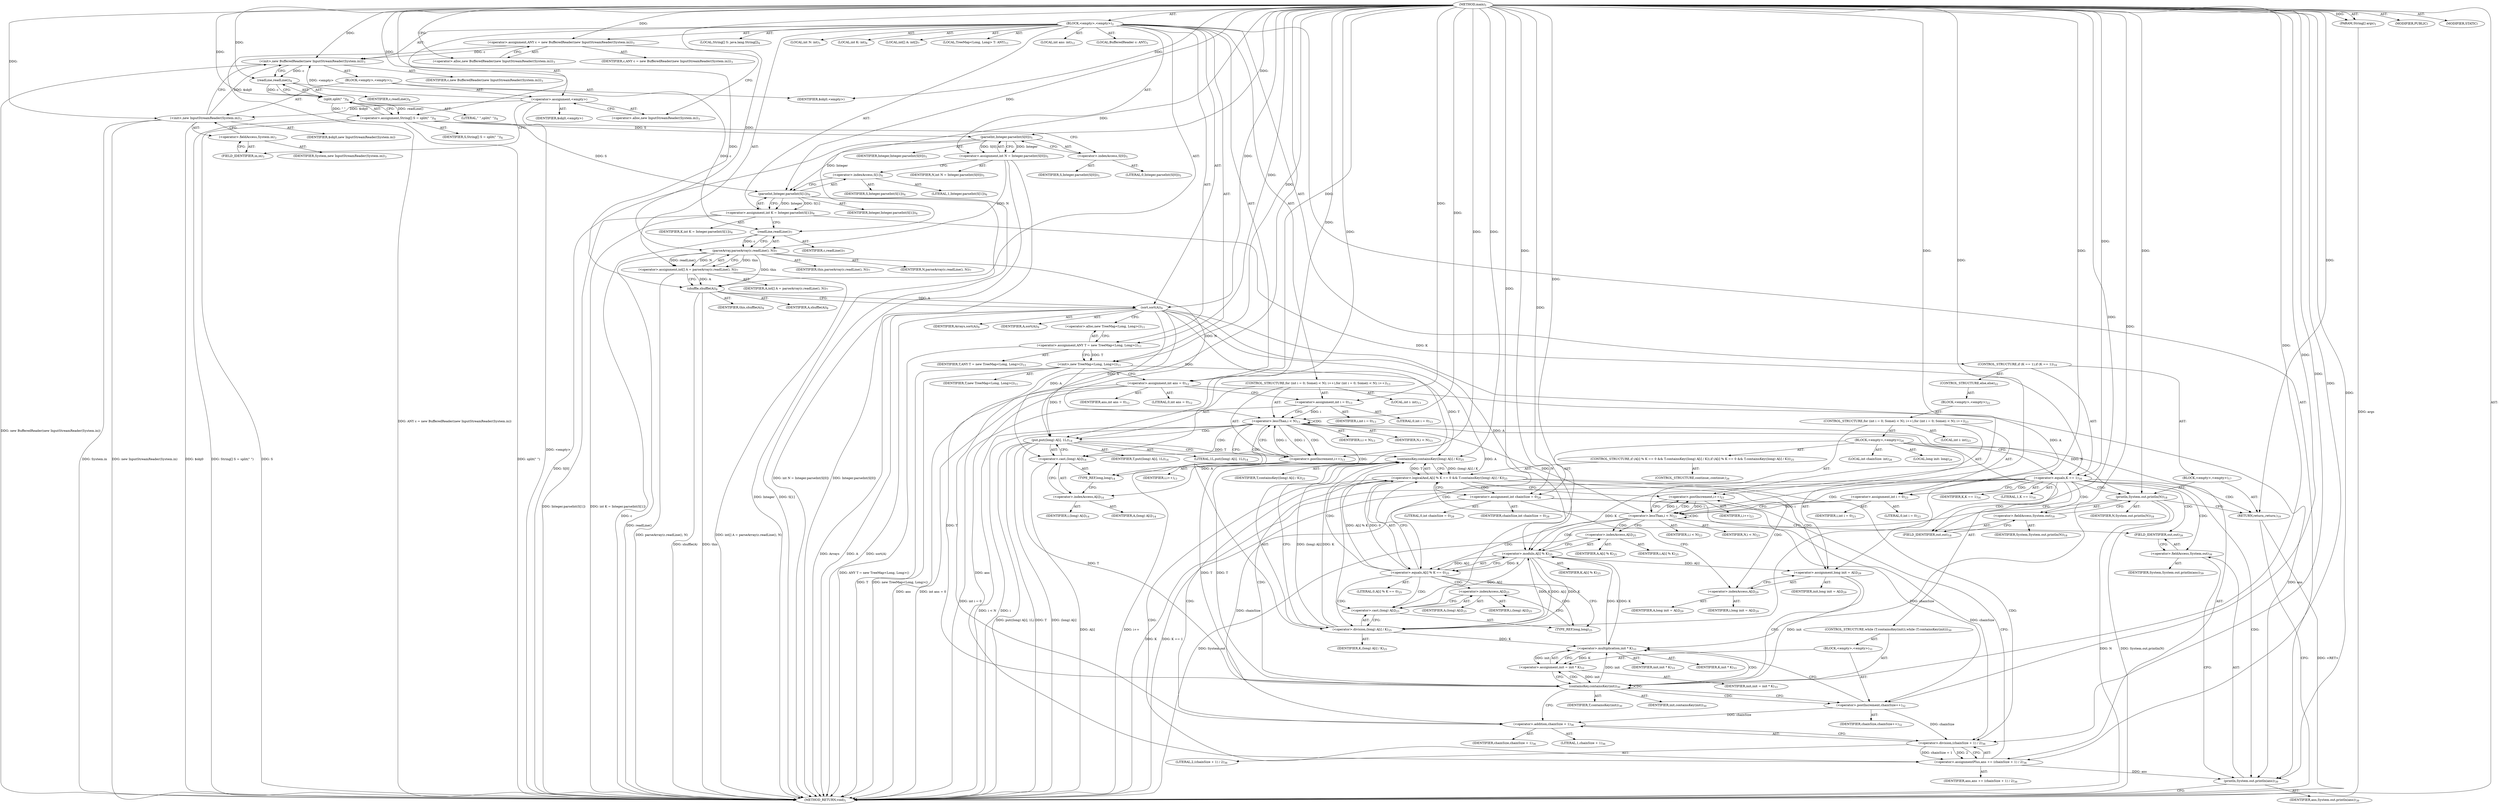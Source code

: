 digraph "main" {  
"21" [label = <(METHOD,main)<SUB>1</SUB>> ]
"22" [label = <(PARAM,String[] args)<SUB>1</SUB>> ]
"23" [label = <(BLOCK,&lt;empty&gt;,&lt;empty&gt;)<SUB>2</SUB>> ]
"4" [label = <(LOCAL,BufferedReader c: ANY)<SUB>3</SUB>> ]
"24" [label = <(&lt;operator&gt;.assignment,ANY c = new BufferedReader(new InputStreamReader(System.in)))<SUB>3</SUB>> ]
"25" [label = <(IDENTIFIER,c,ANY c = new BufferedReader(new InputStreamReader(System.in)))<SUB>3</SUB>> ]
"26" [label = <(&lt;operator&gt;.alloc,new BufferedReader(new InputStreamReader(System.in)))<SUB>3</SUB>> ]
"27" [label = <(&lt;init&gt;,new BufferedReader(new InputStreamReader(System.in)))<SUB>3</SUB>> ]
"3" [label = <(IDENTIFIER,c,new BufferedReader(new InputStreamReader(System.in)))<SUB>3</SUB>> ]
"28" [label = <(BLOCK,&lt;empty&gt;,&lt;empty&gt;)<SUB>3</SUB>> ]
"29" [label = <(&lt;operator&gt;.assignment,&lt;empty&gt;)> ]
"30" [label = <(IDENTIFIER,$obj0,&lt;empty&gt;)> ]
"31" [label = <(&lt;operator&gt;.alloc,new InputStreamReader(System.in))<SUB>3</SUB>> ]
"32" [label = <(&lt;init&gt;,new InputStreamReader(System.in))<SUB>3</SUB>> ]
"33" [label = <(IDENTIFIER,$obj0,new InputStreamReader(System.in))> ]
"34" [label = <(&lt;operator&gt;.fieldAccess,System.in)<SUB>3</SUB>> ]
"35" [label = <(IDENTIFIER,System,new InputStreamReader(System.in))<SUB>3</SUB>> ]
"36" [label = <(FIELD_IDENTIFIER,in,in)<SUB>3</SUB>> ]
"37" [label = <(IDENTIFIER,$obj0,&lt;empty&gt;)> ]
"38" [label = <(LOCAL,String[] S: java.lang.String[])<SUB>4</SUB>> ]
"39" [label = <(&lt;operator&gt;.assignment,String[] S = split(&quot; &quot;))<SUB>4</SUB>> ]
"40" [label = <(IDENTIFIER,S,String[] S = split(&quot; &quot;))<SUB>4</SUB>> ]
"41" [label = <(split,split(&quot; &quot;))<SUB>4</SUB>> ]
"42" [label = <(readLine,readLine())<SUB>4</SUB>> ]
"43" [label = <(IDENTIFIER,c,readLine())<SUB>4</SUB>> ]
"44" [label = <(LITERAL,&quot; &quot;,split(&quot; &quot;))<SUB>4</SUB>> ]
"45" [label = <(LOCAL,int N: int)<SUB>5</SUB>> ]
"46" [label = <(&lt;operator&gt;.assignment,int N = Integer.parseInt(S[0]))<SUB>5</SUB>> ]
"47" [label = <(IDENTIFIER,N,int N = Integer.parseInt(S[0]))<SUB>5</SUB>> ]
"48" [label = <(parseInt,Integer.parseInt(S[0]))<SUB>5</SUB>> ]
"49" [label = <(IDENTIFIER,Integer,Integer.parseInt(S[0]))<SUB>5</SUB>> ]
"50" [label = <(&lt;operator&gt;.indexAccess,S[0])<SUB>5</SUB>> ]
"51" [label = <(IDENTIFIER,S,Integer.parseInt(S[0]))<SUB>5</SUB>> ]
"52" [label = <(LITERAL,0,Integer.parseInt(S[0]))<SUB>5</SUB>> ]
"53" [label = <(LOCAL,int K: int)<SUB>6</SUB>> ]
"54" [label = <(&lt;operator&gt;.assignment,int K = Integer.parseInt(S[1]))<SUB>6</SUB>> ]
"55" [label = <(IDENTIFIER,K,int K = Integer.parseInt(S[1]))<SUB>6</SUB>> ]
"56" [label = <(parseInt,Integer.parseInt(S[1]))<SUB>6</SUB>> ]
"57" [label = <(IDENTIFIER,Integer,Integer.parseInt(S[1]))<SUB>6</SUB>> ]
"58" [label = <(&lt;operator&gt;.indexAccess,S[1])<SUB>6</SUB>> ]
"59" [label = <(IDENTIFIER,S,Integer.parseInt(S[1]))<SUB>6</SUB>> ]
"60" [label = <(LITERAL,1,Integer.parseInt(S[1]))<SUB>6</SUB>> ]
"61" [label = <(LOCAL,int[] A: int[])<SUB>7</SUB>> ]
"62" [label = <(&lt;operator&gt;.assignment,int[] A = parseArray(c.readLine(), N))<SUB>7</SUB>> ]
"63" [label = <(IDENTIFIER,A,int[] A = parseArray(c.readLine(), N))<SUB>7</SUB>> ]
"64" [label = <(parseArray,parseArray(c.readLine(), N))<SUB>7</SUB>> ]
"65" [label = <(IDENTIFIER,this,parseArray(c.readLine(), N))<SUB>7</SUB>> ]
"66" [label = <(readLine,readLine())<SUB>7</SUB>> ]
"67" [label = <(IDENTIFIER,c,readLine())<SUB>7</SUB>> ]
"68" [label = <(IDENTIFIER,N,parseArray(c.readLine(), N))<SUB>7</SUB>> ]
"69" [label = <(shuffle,shuffle(A))<SUB>8</SUB>> ]
"70" [label = <(IDENTIFIER,this,shuffle(A))<SUB>8</SUB>> ]
"71" [label = <(IDENTIFIER,A,shuffle(A))<SUB>8</SUB>> ]
"72" [label = <(sort,sort(A))<SUB>9</SUB>> ]
"73" [label = <(IDENTIFIER,Arrays,sort(A))<SUB>9</SUB>> ]
"74" [label = <(IDENTIFIER,A,sort(A))<SUB>9</SUB>> ]
"6" [label = <(LOCAL,TreeMap&lt;Long, Long&gt; T: ANY)<SUB>11</SUB>> ]
"75" [label = <(&lt;operator&gt;.assignment,ANY T = new TreeMap&lt;Long, Long&gt;())<SUB>11</SUB>> ]
"76" [label = <(IDENTIFIER,T,ANY T = new TreeMap&lt;Long, Long&gt;())<SUB>11</SUB>> ]
"77" [label = <(&lt;operator&gt;.alloc,new TreeMap&lt;Long, Long&gt;())<SUB>11</SUB>> ]
"78" [label = <(&lt;init&gt;,new TreeMap&lt;Long, Long&gt;())<SUB>11</SUB>> ]
"5" [label = <(IDENTIFIER,T,new TreeMap&lt;Long, Long&gt;())<SUB>11</SUB>> ]
"79" [label = <(LOCAL,int ans: int)<SUB>12</SUB>> ]
"80" [label = <(&lt;operator&gt;.assignment,int ans = 0)<SUB>12</SUB>> ]
"81" [label = <(IDENTIFIER,ans,int ans = 0)<SUB>12</SUB>> ]
"82" [label = <(LITERAL,0,int ans = 0)<SUB>12</SUB>> ]
"83" [label = <(CONTROL_STRUCTURE,for (int i = 0; Some(i &lt; N); i++),for (int i = 0; Some(i &lt; N); i++))<SUB>13</SUB>> ]
"84" [label = <(LOCAL,int i: int)<SUB>13</SUB>> ]
"85" [label = <(&lt;operator&gt;.assignment,int i = 0)<SUB>13</SUB>> ]
"86" [label = <(IDENTIFIER,i,int i = 0)<SUB>13</SUB>> ]
"87" [label = <(LITERAL,0,int i = 0)<SUB>13</SUB>> ]
"88" [label = <(&lt;operator&gt;.lessThan,i &lt; N)<SUB>13</SUB>> ]
"89" [label = <(IDENTIFIER,i,i &lt; N)<SUB>13</SUB>> ]
"90" [label = <(IDENTIFIER,N,i &lt; N)<SUB>13</SUB>> ]
"91" [label = <(&lt;operator&gt;.postIncrement,i++)<SUB>13</SUB>> ]
"92" [label = <(IDENTIFIER,i,i++)<SUB>13</SUB>> ]
"93" [label = <(put,put((long) A[i], 1L))<SUB>14</SUB>> ]
"94" [label = <(IDENTIFIER,T,put((long) A[i], 1L))<SUB>14</SUB>> ]
"95" [label = <(&lt;operator&gt;.cast,(long) A[i])<SUB>14</SUB>> ]
"96" [label = <(TYPE_REF,long,long)<SUB>14</SUB>> ]
"97" [label = <(&lt;operator&gt;.indexAccess,A[i])<SUB>14</SUB>> ]
"98" [label = <(IDENTIFIER,A,(long) A[i])<SUB>14</SUB>> ]
"99" [label = <(IDENTIFIER,i,(long) A[i])<SUB>14</SUB>> ]
"100" [label = <(LITERAL,1L,put((long) A[i], 1L))<SUB>14</SUB>> ]
"101" [label = <(CONTROL_STRUCTURE,if (K == 1),if (K == 1))<SUB>16</SUB>> ]
"102" [label = <(&lt;operator&gt;.equals,K == 1)<SUB>16</SUB>> ]
"103" [label = <(IDENTIFIER,K,K == 1)<SUB>16</SUB>> ]
"104" [label = <(LITERAL,1,K == 1)<SUB>16</SUB>> ]
"105" [label = <(BLOCK,&lt;empty&gt;,&lt;empty&gt;)<SUB>17</SUB>> ]
"106" [label = <(println,System.out.println(N))<SUB>18</SUB>> ]
"107" [label = <(&lt;operator&gt;.fieldAccess,System.out)<SUB>18</SUB>> ]
"108" [label = <(IDENTIFIER,System,System.out.println(N))<SUB>18</SUB>> ]
"109" [label = <(FIELD_IDENTIFIER,out,out)<SUB>18</SUB>> ]
"110" [label = <(IDENTIFIER,N,System.out.println(N))<SUB>18</SUB>> ]
"111" [label = <(RETURN,return;,return;)<SUB>19</SUB>> ]
"112" [label = <(CONTROL_STRUCTURE,else,else)<SUB>22</SUB>> ]
"113" [label = <(BLOCK,&lt;empty&gt;,&lt;empty&gt;)<SUB>22</SUB>> ]
"114" [label = <(CONTROL_STRUCTURE,for (int i = 0; Some(i &lt; N); i++),for (int i = 0; Some(i &lt; N); i++))<SUB>23</SUB>> ]
"115" [label = <(LOCAL,int i: int)<SUB>23</SUB>> ]
"116" [label = <(&lt;operator&gt;.assignment,int i = 0)<SUB>23</SUB>> ]
"117" [label = <(IDENTIFIER,i,int i = 0)<SUB>23</SUB>> ]
"118" [label = <(LITERAL,0,int i = 0)<SUB>23</SUB>> ]
"119" [label = <(&lt;operator&gt;.lessThan,i &lt; N)<SUB>23</SUB>> ]
"120" [label = <(IDENTIFIER,i,i &lt; N)<SUB>23</SUB>> ]
"121" [label = <(IDENTIFIER,N,i &lt; N)<SUB>23</SUB>> ]
"122" [label = <(&lt;operator&gt;.postIncrement,i++)<SUB>23</SUB>> ]
"123" [label = <(IDENTIFIER,i,i++)<SUB>23</SUB>> ]
"124" [label = <(BLOCK,&lt;empty&gt;,&lt;empty&gt;)<SUB>24</SUB>> ]
"125" [label = <(CONTROL_STRUCTURE,if (A[i] % K == 0 &amp;&amp; T.containsKey((long) A[i] / K)),if (A[i] % K == 0 &amp;&amp; T.containsKey((long) A[i] / K)))<SUB>25</SUB>> ]
"126" [label = <(&lt;operator&gt;.logicalAnd,A[i] % K == 0 &amp;&amp; T.containsKey((long) A[i] / K))<SUB>25</SUB>> ]
"127" [label = <(&lt;operator&gt;.equals,A[i] % K == 0)<SUB>25</SUB>> ]
"128" [label = <(&lt;operator&gt;.modulo,A[i] % K)<SUB>25</SUB>> ]
"129" [label = <(&lt;operator&gt;.indexAccess,A[i])<SUB>25</SUB>> ]
"130" [label = <(IDENTIFIER,A,A[i] % K)<SUB>25</SUB>> ]
"131" [label = <(IDENTIFIER,i,A[i] % K)<SUB>25</SUB>> ]
"132" [label = <(IDENTIFIER,K,A[i] % K)<SUB>25</SUB>> ]
"133" [label = <(LITERAL,0,A[i] % K == 0)<SUB>25</SUB>> ]
"134" [label = <(containsKey,containsKey((long) A[i] / K))<SUB>25</SUB>> ]
"135" [label = <(IDENTIFIER,T,containsKey((long) A[i] / K))<SUB>25</SUB>> ]
"136" [label = <(&lt;operator&gt;.division,(long) A[i] / K)<SUB>25</SUB>> ]
"137" [label = <(&lt;operator&gt;.cast,(long) A[i])<SUB>25</SUB>> ]
"138" [label = <(TYPE_REF,long,long)<SUB>25</SUB>> ]
"139" [label = <(&lt;operator&gt;.indexAccess,A[i])<SUB>25</SUB>> ]
"140" [label = <(IDENTIFIER,A,(long) A[i])<SUB>25</SUB>> ]
"141" [label = <(IDENTIFIER,i,(long) A[i])<SUB>25</SUB>> ]
"142" [label = <(IDENTIFIER,K,(long) A[i] / K)<SUB>25</SUB>> ]
"143" [label = <(CONTROL_STRUCTURE,continue;,continue;)<SUB>26</SUB>> ]
"144" [label = <(LOCAL,int chainSize: int)<SUB>28</SUB>> ]
"145" [label = <(&lt;operator&gt;.assignment,int chainSize = 0)<SUB>28</SUB>> ]
"146" [label = <(IDENTIFIER,chainSize,int chainSize = 0)<SUB>28</SUB>> ]
"147" [label = <(LITERAL,0,int chainSize = 0)<SUB>28</SUB>> ]
"148" [label = <(LOCAL,long init: long)<SUB>29</SUB>> ]
"149" [label = <(&lt;operator&gt;.assignment,long init = A[i])<SUB>29</SUB>> ]
"150" [label = <(IDENTIFIER,init,long init = A[i])<SUB>29</SUB>> ]
"151" [label = <(&lt;operator&gt;.indexAccess,A[i])<SUB>29</SUB>> ]
"152" [label = <(IDENTIFIER,A,long init = A[i])<SUB>29</SUB>> ]
"153" [label = <(IDENTIFIER,i,long init = A[i])<SUB>29</SUB>> ]
"154" [label = <(CONTROL_STRUCTURE,while (T.containsKey(init)),while (T.containsKey(init)))<SUB>30</SUB>> ]
"155" [label = <(containsKey,containsKey(init))<SUB>30</SUB>> ]
"156" [label = <(IDENTIFIER,T,containsKey(init))<SUB>30</SUB>> ]
"157" [label = <(IDENTIFIER,init,containsKey(init))<SUB>30</SUB>> ]
"158" [label = <(BLOCK,&lt;empty&gt;,&lt;empty&gt;)<SUB>31</SUB>> ]
"159" [label = <(&lt;operator&gt;.postIncrement,chainSize++)<SUB>32</SUB>> ]
"160" [label = <(IDENTIFIER,chainSize,chainSize++)<SUB>32</SUB>> ]
"161" [label = <(&lt;operator&gt;.assignment,init = init * K)<SUB>33</SUB>> ]
"162" [label = <(IDENTIFIER,init,init = init * K)<SUB>33</SUB>> ]
"163" [label = <(&lt;operator&gt;.multiplication,init * K)<SUB>33</SUB>> ]
"164" [label = <(IDENTIFIER,init,init * K)<SUB>33</SUB>> ]
"165" [label = <(IDENTIFIER,K,init * K)<SUB>33</SUB>> ]
"166" [label = <(&lt;operator&gt;.assignmentPlus,ans += (chainSize + 1) / 2)<SUB>36</SUB>> ]
"167" [label = <(IDENTIFIER,ans,ans += (chainSize + 1) / 2)<SUB>36</SUB>> ]
"168" [label = <(&lt;operator&gt;.division,(chainSize + 1) / 2)<SUB>36</SUB>> ]
"169" [label = <(&lt;operator&gt;.addition,chainSize + 1)<SUB>36</SUB>> ]
"170" [label = <(IDENTIFIER,chainSize,chainSize + 1)<SUB>36</SUB>> ]
"171" [label = <(LITERAL,1,chainSize + 1)<SUB>36</SUB>> ]
"172" [label = <(LITERAL,2,(chainSize + 1) / 2)<SUB>36</SUB>> ]
"173" [label = <(println,System.out.println(ans))<SUB>39</SUB>> ]
"174" [label = <(&lt;operator&gt;.fieldAccess,System.out)<SUB>39</SUB>> ]
"175" [label = <(IDENTIFIER,System,System.out.println(ans))<SUB>39</SUB>> ]
"176" [label = <(FIELD_IDENTIFIER,out,out)<SUB>39</SUB>> ]
"177" [label = <(IDENTIFIER,ans,System.out.println(ans))<SUB>39</SUB>> ]
"178" [label = <(MODIFIER,PUBLIC)> ]
"179" [label = <(MODIFIER,STATIC)> ]
"180" [label = <(METHOD_RETURN,void)<SUB>1</SUB>> ]
  "21" -> "22"  [ label = "AST: "] 
  "21" -> "23"  [ label = "AST: "] 
  "21" -> "178"  [ label = "AST: "] 
  "21" -> "179"  [ label = "AST: "] 
  "21" -> "180"  [ label = "AST: "] 
  "23" -> "4"  [ label = "AST: "] 
  "23" -> "24"  [ label = "AST: "] 
  "23" -> "27"  [ label = "AST: "] 
  "23" -> "38"  [ label = "AST: "] 
  "23" -> "39"  [ label = "AST: "] 
  "23" -> "45"  [ label = "AST: "] 
  "23" -> "46"  [ label = "AST: "] 
  "23" -> "53"  [ label = "AST: "] 
  "23" -> "54"  [ label = "AST: "] 
  "23" -> "61"  [ label = "AST: "] 
  "23" -> "62"  [ label = "AST: "] 
  "23" -> "69"  [ label = "AST: "] 
  "23" -> "72"  [ label = "AST: "] 
  "23" -> "6"  [ label = "AST: "] 
  "23" -> "75"  [ label = "AST: "] 
  "23" -> "78"  [ label = "AST: "] 
  "23" -> "79"  [ label = "AST: "] 
  "23" -> "80"  [ label = "AST: "] 
  "23" -> "83"  [ label = "AST: "] 
  "23" -> "101"  [ label = "AST: "] 
  "23" -> "173"  [ label = "AST: "] 
  "24" -> "25"  [ label = "AST: "] 
  "24" -> "26"  [ label = "AST: "] 
  "27" -> "3"  [ label = "AST: "] 
  "27" -> "28"  [ label = "AST: "] 
  "28" -> "29"  [ label = "AST: "] 
  "28" -> "32"  [ label = "AST: "] 
  "28" -> "37"  [ label = "AST: "] 
  "29" -> "30"  [ label = "AST: "] 
  "29" -> "31"  [ label = "AST: "] 
  "32" -> "33"  [ label = "AST: "] 
  "32" -> "34"  [ label = "AST: "] 
  "34" -> "35"  [ label = "AST: "] 
  "34" -> "36"  [ label = "AST: "] 
  "39" -> "40"  [ label = "AST: "] 
  "39" -> "41"  [ label = "AST: "] 
  "41" -> "42"  [ label = "AST: "] 
  "41" -> "44"  [ label = "AST: "] 
  "42" -> "43"  [ label = "AST: "] 
  "46" -> "47"  [ label = "AST: "] 
  "46" -> "48"  [ label = "AST: "] 
  "48" -> "49"  [ label = "AST: "] 
  "48" -> "50"  [ label = "AST: "] 
  "50" -> "51"  [ label = "AST: "] 
  "50" -> "52"  [ label = "AST: "] 
  "54" -> "55"  [ label = "AST: "] 
  "54" -> "56"  [ label = "AST: "] 
  "56" -> "57"  [ label = "AST: "] 
  "56" -> "58"  [ label = "AST: "] 
  "58" -> "59"  [ label = "AST: "] 
  "58" -> "60"  [ label = "AST: "] 
  "62" -> "63"  [ label = "AST: "] 
  "62" -> "64"  [ label = "AST: "] 
  "64" -> "65"  [ label = "AST: "] 
  "64" -> "66"  [ label = "AST: "] 
  "64" -> "68"  [ label = "AST: "] 
  "66" -> "67"  [ label = "AST: "] 
  "69" -> "70"  [ label = "AST: "] 
  "69" -> "71"  [ label = "AST: "] 
  "72" -> "73"  [ label = "AST: "] 
  "72" -> "74"  [ label = "AST: "] 
  "75" -> "76"  [ label = "AST: "] 
  "75" -> "77"  [ label = "AST: "] 
  "78" -> "5"  [ label = "AST: "] 
  "80" -> "81"  [ label = "AST: "] 
  "80" -> "82"  [ label = "AST: "] 
  "83" -> "84"  [ label = "AST: "] 
  "83" -> "85"  [ label = "AST: "] 
  "83" -> "88"  [ label = "AST: "] 
  "83" -> "91"  [ label = "AST: "] 
  "83" -> "93"  [ label = "AST: "] 
  "85" -> "86"  [ label = "AST: "] 
  "85" -> "87"  [ label = "AST: "] 
  "88" -> "89"  [ label = "AST: "] 
  "88" -> "90"  [ label = "AST: "] 
  "91" -> "92"  [ label = "AST: "] 
  "93" -> "94"  [ label = "AST: "] 
  "93" -> "95"  [ label = "AST: "] 
  "93" -> "100"  [ label = "AST: "] 
  "95" -> "96"  [ label = "AST: "] 
  "95" -> "97"  [ label = "AST: "] 
  "97" -> "98"  [ label = "AST: "] 
  "97" -> "99"  [ label = "AST: "] 
  "101" -> "102"  [ label = "AST: "] 
  "101" -> "105"  [ label = "AST: "] 
  "101" -> "112"  [ label = "AST: "] 
  "102" -> "103"  [ label = "AST: "] 
  "102" -> "104"  [ label = "AST: "] 
  "105" -> "106"  [ label = "AST: "] 
  "105" -> "111"  [ label = "AST: "] 
  "106" -> "107"  [ label = "AST: "] 
  "106" -> "110"  [ label = "AST: "] 
  "107" -> "108"  [ label = "AST: "] 
  "107" -> "109"  [ label = "AST: "] 
  "112" -> "113"  [ label = "AST: "] 
  "113" -> "114"  [ label = "AST: "] 
  "114" -> "115"  [ label = "AST: "] 
  "114" -> "116"  [ label = "AST: "] 
  "114" -> "119"  [ label = "AST: "] 
  "114" -> "122"  [ label = "AST: "] 
  "114" -> "124"  [ label = "AST: "] 
  "116" -> "117"  [ label = "AST: "] 
  "116" -> "118"  [ label = "AST: "] 
  "119" -> "120"  [ label = "AST: "] 
  "119" -> "121"  [ label = "AST: "] 
  "122" -> "123"  [ label = "AST: "] 
  "124" -> "125"  [ label = "AST: "] 
  "124" -> "144"  [ label = "AST: "] 
  "124" -> "145"  [ label = "AST: "] 
  "124" -> "148"  [ label = "AST: "] 
  "124" -> "149"  [ label = "AST: "] 
  "124" -> "154"  [ label = "AST: "] 
  "124" -> "166"  [ label = "AST: "] 
  "125" -> "126"  [ label = "AST: "] 
  "125" -> "143"  [ label = "AST: "] 
  "126" -> "127"  [ label = "AST: "] 
  "126" -> "134"  [ label = "AST: "] 
  "127" -> "128"  [ label = "AST: "] 
  "127" -> "133"  [ label = "AST: "] 
  "128" -> "129"  [ label = "AST: "] 
  "128" -> "132"  [ label = "AST: "] 
  "129" -> "130"  [ label = "AST: "] 
  "129" -> "131"  [ label = "AST: "] 
  "134" -> "135"  [ label = "AST: "] 
  "134" -> "136"  [ label = "AST: "] 
  "136" -> "137"  [ label = "AST: "] 
  "136" -> "142"  [ label = "AST: "] 
  "137" -> "138"  [ label = "AST: "] 
  "137" -> "139"  [ label = "AST: "] 
  "139" -> "140"  [ label = "AST: "] 
  "139" -> "141"  [ label = "AST: "] 
  "145" -> "146"  [ label = "AST: "] 
  "145" -> "147"  [ label = "AST: "] 
  "149" -> "150"  [ label = "AST: "] 
  "149" -> "151"  [ label = "AST: "] 
  "151" -> "152"  [ label = "AST: "] 
  "151" -> "153"  [ label = "AST: "] 
  "154" -> "155"  [ label = "AST: "] 
  "154" -> "158"  [ label = "AST: "] 
  "155" -> "156"  [ label = "AST: "] 
  "155" -> "157"  [ label = "AST: "] 
  "158" -> "159"  [ label = "AST: "] 
  "158" -> "161"  [ label = "AST: "] 
  "159" -> "160"  [ label = "AST: "] 
  "161" -> "162"  [ label = "AST: "] 
  "161" -> "163"  [ label = "AST: "] 
  "163" -> "164"  [ label = "AST: "] 
  "163" -> "165"  [ label = "AST: "] 
  "166" -> "167"  [ label = "AST: "] 
  "166" -> "168"  [ label = "AST: "] 
  "168" -> "169"  [ label = "AST: "] 
  "168" -> "172"  [ label = "AST: "] 
  "169" -> "170"  [ label = "AST: "] 
  "169" -> "171"  [ label = "AST: "] 
  "173" -> "174"  [ label = "AST: "] 
  "173" -> "177"  [ label = "AST: "] 
  "174" -> "175"  [ label = "AST: "] 
  "174" -> "176"  [ label = "AST: "] 
  "24" -> "31"  [ label = "CFG: "] 
  "27" -> "42"  [ label = "CFG: "] 
  "39" -> "50"  [ label = "CFG: "] 
  "46" -> "58"  [ label = "CFG: "] 
  "54" -> "66"  [ label = "CFG: "] 
  "62" -> "69"  [ label = "CFG: "] 
  "69" -> "72"  [ label = "CFG: "] 
  "72" -> "77"  [ label = "CFG: "] 
  "75" -> "78"  [ label = "CFG: "] 
  "78" -> "80"  [ label = "CFG: "] 
  "80" -> "85"  [ label = "CFG: "] 
  "173" -> "180"  [ label = "CFG: "] 
  "26" -> "24"  [ label = "CFG: "] 
  "41" -> "39"  [ label = "CFG: "] 
  "48" -> "46"  [ label = "CFG: "] 
  "56" -> "54"  [ label = "CFG: "] 
  "64" -> "62"  [ label = "CFG: "] 
  "77" -> "75"  [ label = "CFG: "] 
  "85" -> "88"  [ label = "CFG: "] 
  "88" -> "96"  [ label = "CFG: "] 
  "88" -> "102"  [ label = "CFG: "] 
  "91" -> "88"  [ label = "CFG: "] 
  "93" -> "91"  [ label = "CFG: "] 
  "102" -> "109"  [ label = "CFG: "] 
  "102" -> "116"  [ label = "CFG: "] 
  "174" -> "173"  [ label = "CFG: "] 
  "29" -> "36"  [ label = "CFG: "] 
  "32" -> "27"  [ label = "CFG: "] 
  "42" -> "41"  [ label = "CFG: "] 
  "50" -> "48"  [ label = "CFG: "] 
  "58" -> "56"  [ label = "CFG: "] 
  "66" -> "64"  [ label = "CFG: "] 
  "95" -> "93"  [ label = "CFG: "] 
  "106" -> "111"  [ label = "CFG: "] 
  "111" -> "180"  [ label = "CFG: "] 
  "176" -> "174"  [ label = "CFG: "] 
  "31" -> "29"  [ label = "CFG: "] 
  "34" -> "32"  [ label = "CFG: "] 
  "96" -> "97"  [ label = "CFG: "] 
  "97" -> "95"  [ label = "CFG: "] 
  "107" -> "106"  [ label = "CFG: "] 
  "36" -> "34"  [ label = "CFG: "] 
  "109" -> "107"  [ label = "CFG: "] 
  "116" -> "119"  [ label = "CFG: "] 
  "119" -> "129"  [ label = "CFG: "] 
  "119" -> "176"  [ label = "CFG: "] 
  "122" -> "119"  [ label = "CFG: "] 
  "145" -> "151"  [ label = "CFG: "] 
  "149" -> "155"  [ label = "CFG: "] 
  "166" -> "122"  [ label = "CFG: "] 
  "126" -> "122"  [ label = "CFG: "] 
  "126" -> "145"  [ label = "CFG: "] 
  "151" -> "149"  [ label = "CFG: "] 
  "155" -> "159"  [ label = "CFG: "] 
  "155" -> "169"  [ label = "CFG: "] 
  "168" -> "166"  [ label = "CFG: "] 
  "127" -> "126"  [ label = "CFG: "] 
  "127" -> "138"  [ label = "CFG: "] 
  "134" -> "126"  [ label = "CFG: "] 
  "159" -> "163"  [ label = "CFG: "] 
  "161" -> "155"  [ label = "CFG: "] 
  "169" -> "168"  [ label = "CFG: "] 
  "128" -> "127"  [ label = "CFG: "] 
  "136" -> "134"  [ label = "CFG: "] 
  "163" -> "161"  [ label = "CFG: "] 
  "129" -> "128"  [ label = "CFG: "] 
  "137" -> "136"  [ label = "CFG: "] 
  "138" -> "139"  [ label = "CFG: "] 
  "139" -> "137"  [ label = "CFG: "] 
  "21" -> "26"  [ label = "CFG: "] 
  "111" -> "180"  [ label = "DDG: &lt;RET&gt;"] 
  "22" -> "180"  [ label = "DDG: args"] 
  "24" -> "180"  [ label = "DDG: ANY c = new BufferedReader(new InputStreamReader(System.in))"] 
  "29" -> "180"  [ label = "DDG: &lt;empty&gt;"] 
  "32" -> "180"  [ label = "DDG: $obj0"] 
  "32" -> "180"  [ label = "DDG: System.in"] 
  "32" -> "180"  [ label = "DDG: new InputStreamReader(System.in)"] 
  "27" -> "180"  [ label = "DDG: new BufferedReader(new InputStreamReader(System.in))"] 
  "39" -> "180"  [ label = "DDG: S"] 
  "39" -> "180"  [ label = "DDG: split(&quot; &quot;)"] 
  "39" -> "180"  [ label = "DDG: String[] S = split(&quot; &quot;)"] 
  "48" -> "180"  [ label = "DDG: S[0]"] 
  "46" -> "180"  [ label = "DDG: Integer.parseInt(S[0])"] 
  "46" -> "180"  [ label = "DDG: int N = Integer.parseInt(S[0])"] 
  "56" -> "180"  [ label = "DDG: Integer"] 
  "56" -> "180"  [ label = "DDG: S[1]"] 
  "54" -> "180"  [ label = "DDG: Integer.parseInt(S[1])"] 
  "54" -> "180"  [ label = "DDG: int K = Integer.parseInt(S[1])"] 
  "66" -> "180"  [ label = "DDG: c"] 
  "64" -> "180"  [ label = "DDG: readLine()"] 
  "62" -> "180"  [ label = "DDG: parseArray(c.readLine(), N)"] 
  "62" -> "180"  [ label = "DDG: int[] A = parseArray(c.readLine(), N)"] 
  "69" -> "180"  [ label = "DDG: this"] 
  "69" -> "180"  [ label = "DDG: shuffle(A)"] 
  "72" -> "180"  [ label = "DDG: A"] 
  "72" -> "180"  [ label = "DDG: sort(A)"] 
  "75" -> "180"  [ label = "DDG: ANY T = new TreeMap&lt;Long, Long&gt;()"] 
  "78" -> "180"  [ label = "DDG: T"] 
  "78" -> "180"  [ label = "DDG: new TreeMap&lt;Long, Long&gt;()"] 
  "80" -> "180"  [ label = "DDG: ans"] 
  "80" -> "180"  [ label = "DDG: int ans = 0"] 
  "85" -> "180"  [ label = "DDG: int i = 0"] 
  "88" -> "180"  [ label = "DDG: i"] 
  "88" -> "180"  [ label = "DDG: i &lt; N"] 
  "102" -> "180"  [ label = "DDG: K"] 
  "102" -> "180"  [ label = "DDG: K == 1"] 
  "106" -> "180"  [ label = "DDG: System.out"] 
  "106" -> "180"  [ label = "DDG: N"] 
  "106" -> "180"  [ label = "DDG: System.out.println(N)"] 
  "93" -> "180"  [ label = "DDG: T"] 
  "95" -> "180"  [ label = "DDG: A[i]"] 
  "93" -> "180"  [ label = "DDG: (long) A[i]"] 
  "93" -> "180"  [ label = "DDG: put((long) A[i], 1L)"] 
  "91" -> "180"  [ label = "DDG: i++"] 
  "72" -> "180"  [ label = "DDG: Arrays"] 
  "21" -> "22"  [ label = "DDG: "] 
  "21" -> "24"  [ label = "DDG: "] 
  "41" -> "39"  [ label = "DDG: readLine()"] 
  "41" -> "39"  [ label = "DDG: &quot; &quot;"] 
  "48" -> "46"  [ label = "DDG: Integer"] 
  "48" -> "46"  [ label = "DDG: S[0]"] 
  "56" -> "54"  [ label = "DDG: Integer"] 
  "56" -> "54"  [ label = "DDG: S[1]"] 
  "64" -> "62"  [ label = "DDG: this"] 
  "64" -> "62"  [ label = "DDG: readLine()"] 
  "64" -> "62"  [ label = "DDG: N"] 
  "21" -> "75"  [ label = "DDG: "] 
  "21" -> "80"  [ label = "DDG: "] 
  "24" -> "27"  [ label = "DDG: c"] 
  "21" -> "27"  [ label = "DDG: "] 
  "29" -> "27"  [ label = "DDG: &lt;empty&gt;"] 
  "32" -> "27"  [ label = "DDG: $obj0"] 
  "64" -> "69"  [ label = "DDG: this"] 
  "21" -> "69"  [ label = "DDG: "] 
  "62" -> "69"  [ label = "DDG: A"] 
  "21" -> "72"  [ label = "DDG: "] 
  "69" -> "72"  [ label = "DDG: A"] 
  "75" -> "78"  [ label = "DDG: T"] 
  "21" -> "78"  [ label = "DDG: "] 
  "21" -> "85"  [ label = "DDG: "] 
  "80" -> "173"  [ label = "DDG: ans"] 
  "166" -> "173"  [ label = "DDG: ans"] 
  "21" -> "173"  [ label = "DDG: "] 
  "21" -> "29"  [ label = "DDG: "] 
  "21" -> "37"  [ label = "DDG: "] 
  "42" -> "41"  [ label = "DDG: c"] 
  "21" -> "41"  [ label = "DDG: "] 
  "21" -> "48"  [ label = "DDG: "] 
  "39" -> "48"  [ label = "DDG: S"] 
  "48" -> "56"  [ label = "DDG: Integer"] 
  "21" -> "56"  [ label = "DDG: "] 
  "39" -> "56"  [ label = "DDG: S"] 
  "21" -> "64"  [ label = "DDG: "] 
  "66" -> "64"  [ label = "DDG: c"] 
  "46" -> "64"  [ label = "DDG: N"] 
  "85" -> "88"  [ label = "DDG: i"] 
  "91" -> "88"  [ label = "DDG: i"] 
  "21" -> "88"  [ label = "DDG: "] 
  "64" -> "88"  [ label = "DDG: N"] 
  "88" -> "91"  [ label = "DDG: i"] 
  "21" -> "91"  [ label = "DDG: "] 
  "78" -> "93"  [ label = "DDG: T"] 
  "21" -> "93"  [ label = "DDG: "] 
  "72" -> "93"  [ label = "DDG: A"] 
  "54" -> "102"  [ label = "DDG: K"] 
  "21" -> "102"  [ label = "DDG: "] 
  "21" -> "111"  [ label = "DDG: "] 
  "29" -> "32"  [ label = "DDG: $obj0"] 
  "21" -> "32"  [ label = "DDG: "] 
  "27" -> "42"  [ label = "DDG: c"] 
  "21" -> "42"  [ label = "DDG: "] 
  "42" -> "66"  [ label = "DDG: c"] 
  "21" -> "66"  [ label = "DDG: "] 
  "21" -> "95"  [ label = "DDG: "] 
  "72" -> "95"  [ label = "DDG: A"] 
  "88" -> "106"  [ label = "DDG: N"] 
  "21" -> "106"  [ label = "DDG: "] 
  "21" -> "116"  [ label = "DDG: "] 
  "116" -> "119"  [ label = "DDG: i"] 
  "122" -> "119"  [ label = "DDG: i"] 
  "21" -> "119"  [ label = "DDG: "] 
  "88" -> "119"  [ label = "DDG: N"] 
  "119" -> "122"  [ label = "DDG: i"] 
  "21" -> "122"  [ label = "DDG: "] 
  "21" -> "145"  [ label = "DDG: "] 
  "72" -> "149"  [ label = "DDG: A"] 
  "128" -> "149"  [ label = "DDG: A[i]"] 
  "168" -> "166"  [ label = "DDG: chainSize + 1"] 
  "168" -> "166"  [ label = "DDG: 2"] 
  "80" -> "166"  [ label = "DDG: ans"] 
  "21" -> "166"  [ label = "DDG: "] 
  "127" -> "126"  [ label = "DDG: A[i] % K"] 
  "127" -> "126"  [ label = "DDG: 0"] 
  "134" -> "126"  [ label = "DDG: T"] 
  "134" -> "126"  [ label = "DDG: (long) A[i] / K"] 
  "78" -> "155"  [ label = "DDG: T"] 
  "134" -> "155"  [ label = "DDG: T"] 
  "93" -> "155"  [ label = "DDG: T"] 
  "21" -> "155"  [ label = "DDG: "] 
  "149" -> "155"  [ label = "DDG: init"] 
  "161" -> "155"  [ label = "DDG: init"] 
  "163" -> "161"  [ label = "DDG: init"] 
  "163" -> "161"  [ label = "DDG: K"] 
  "145" -> "168"  [ label = "DDG: chainSize"] 
  "159" -> "168"  [ label = "DDG: chainSize"] 
  "21" -> "168"  [ label = "DDG: "] 
  "128" -> "127"  [ label = "DDG: A[i]"] 
  "128" -> "127"  [ label = "DDG: K"] 
  "21" -> "127"  [ label = "DDG: "] 
  "78" -> "134"  [ label = "DDG: T"] 
  "155" -> "134"  [ label = "DDG: T"] 
  "93" -> "134"  [ label = "DDG: T"] 
  "21" -> "134"  [ label = "DDG: "] 
  "136" -> "134"  [ label = "DDG: (long) A[i]"] 
  "136" -> "134"  [ label = "DDG: K"] 
  "145" -> "159"  [ label = "DDG: chainSize"] 
  "21" -> "159"  [ label = "DDG: "] 
  "145" -> "169"  [ label = "DDG: chainSize"] 
  "159" -> "169"  [ label = "DDG: chainSize"] 
  "21" -> "169"  [ label = "DDG: "] 
  "72" -> "128"  [ label = "DDG: A"] 
  "102" -> "128"  [ label = "DDG: K"] 
  "136" -> "128"  [ label = "DDG: K"] 
  "163" -> "128"  [ label = "DDG: K"] 
  "21" -> "128"  [ label = "DDG: "] 
  "21" -> "136"  [ label = "DDG: "] 
  "72" -> "136"  [ label = "DDG: A"] 
  "128" -> "136"  [ label = "DDG: A[i]"] 
  "128" -> "136"  [ label = "DDG: K"] 
  "155" -> "163"  [ label = "DDG: init"] 
  "21" -> "163"  [ label = "DDG: "] 
  "128" -> "163"  [ label = "DDG: K"] 
  "136" -> "163"  [ label = "DDG: K"] 
  "21" -> "137"  [ label = "DDG: "] 
  "72" -> "137"  [ label = "DDG: A"] 
  "128" -> "137"  [ label = "DDG: A[i]"] 
  "88" -> "96"  [ label = "CDG: "] 
  "88" -> "95"  [ label = "CDG: "] 
  "88" -> "97"  [ label = "CDG: "] 
  "88" -> "91"  [ label = "CDG: "] 
  "88" -> "93"  [ label = "CDG: "] 
  "88" -> "88"  [ label = "CDG: "] 
  "102" -> "107"  [ label = "CDG: "] 
  "102" -> "116"  [ label = "CDG: "] 
  "102" -> "119"  [ label = "CDG: "] 
  "102" -> "106"  [ label = "CDG: "] 
  "102" -> "176"  [ label = "CDG: "] 
  "102" -> "173"  [ label = "CDG: "] 
  "102" -> "174"  [ label = "CDG: "] 
  "102" -> "111"  [ label = "CDG: "] 
  "102" -> "109"  [ label = "CDG: "] 
  "119" -> "122"  [ label = "CDG: "] 
  "119" -> "128"  [ label = "CDG: "] 
  "119" -> "119"  [ label = "CDG: "] 
  "119" -> "129"  [ label = "CDG: "] 
  "119" -> "126"  [ label = "CDG: "] 
  "119" -> "127"  [ label = "CDG: "] 
  "126" -> "145"  [ label = "CDG: "] 
  "126" -> "169"  [ label = "CDG: "] 
  "126" -> "166"  [ label = "CDG: "] 
  "126" -> "149"  [ label = "CDG: "] 
  "126" -> "151"  [ label = "CDG: "] 
  "126" -> "168"  [ label = "CDG: "] 
  "126" -> "155"  [ label = "CDG: "] 
  "155" -> "161"  [ label = "CDG: "] 
  "155" -> "163"  [ label = "CDG: "] 
  "155" -> "159"  [ label = "CDG: "] 
  "155" -> "155"  [ label = "CDG: "] 
  "127" -> "136"  [ label = "CDG: "] 
  "127" -> "134"  [ label = "CDG: "] 
  "127" -> "138"  [ label = "CDG: "] 
  "127" -> "137"  [ label = "CDG: "] 
  "127" -> "139"  [ label = "CDG: "] 
}
